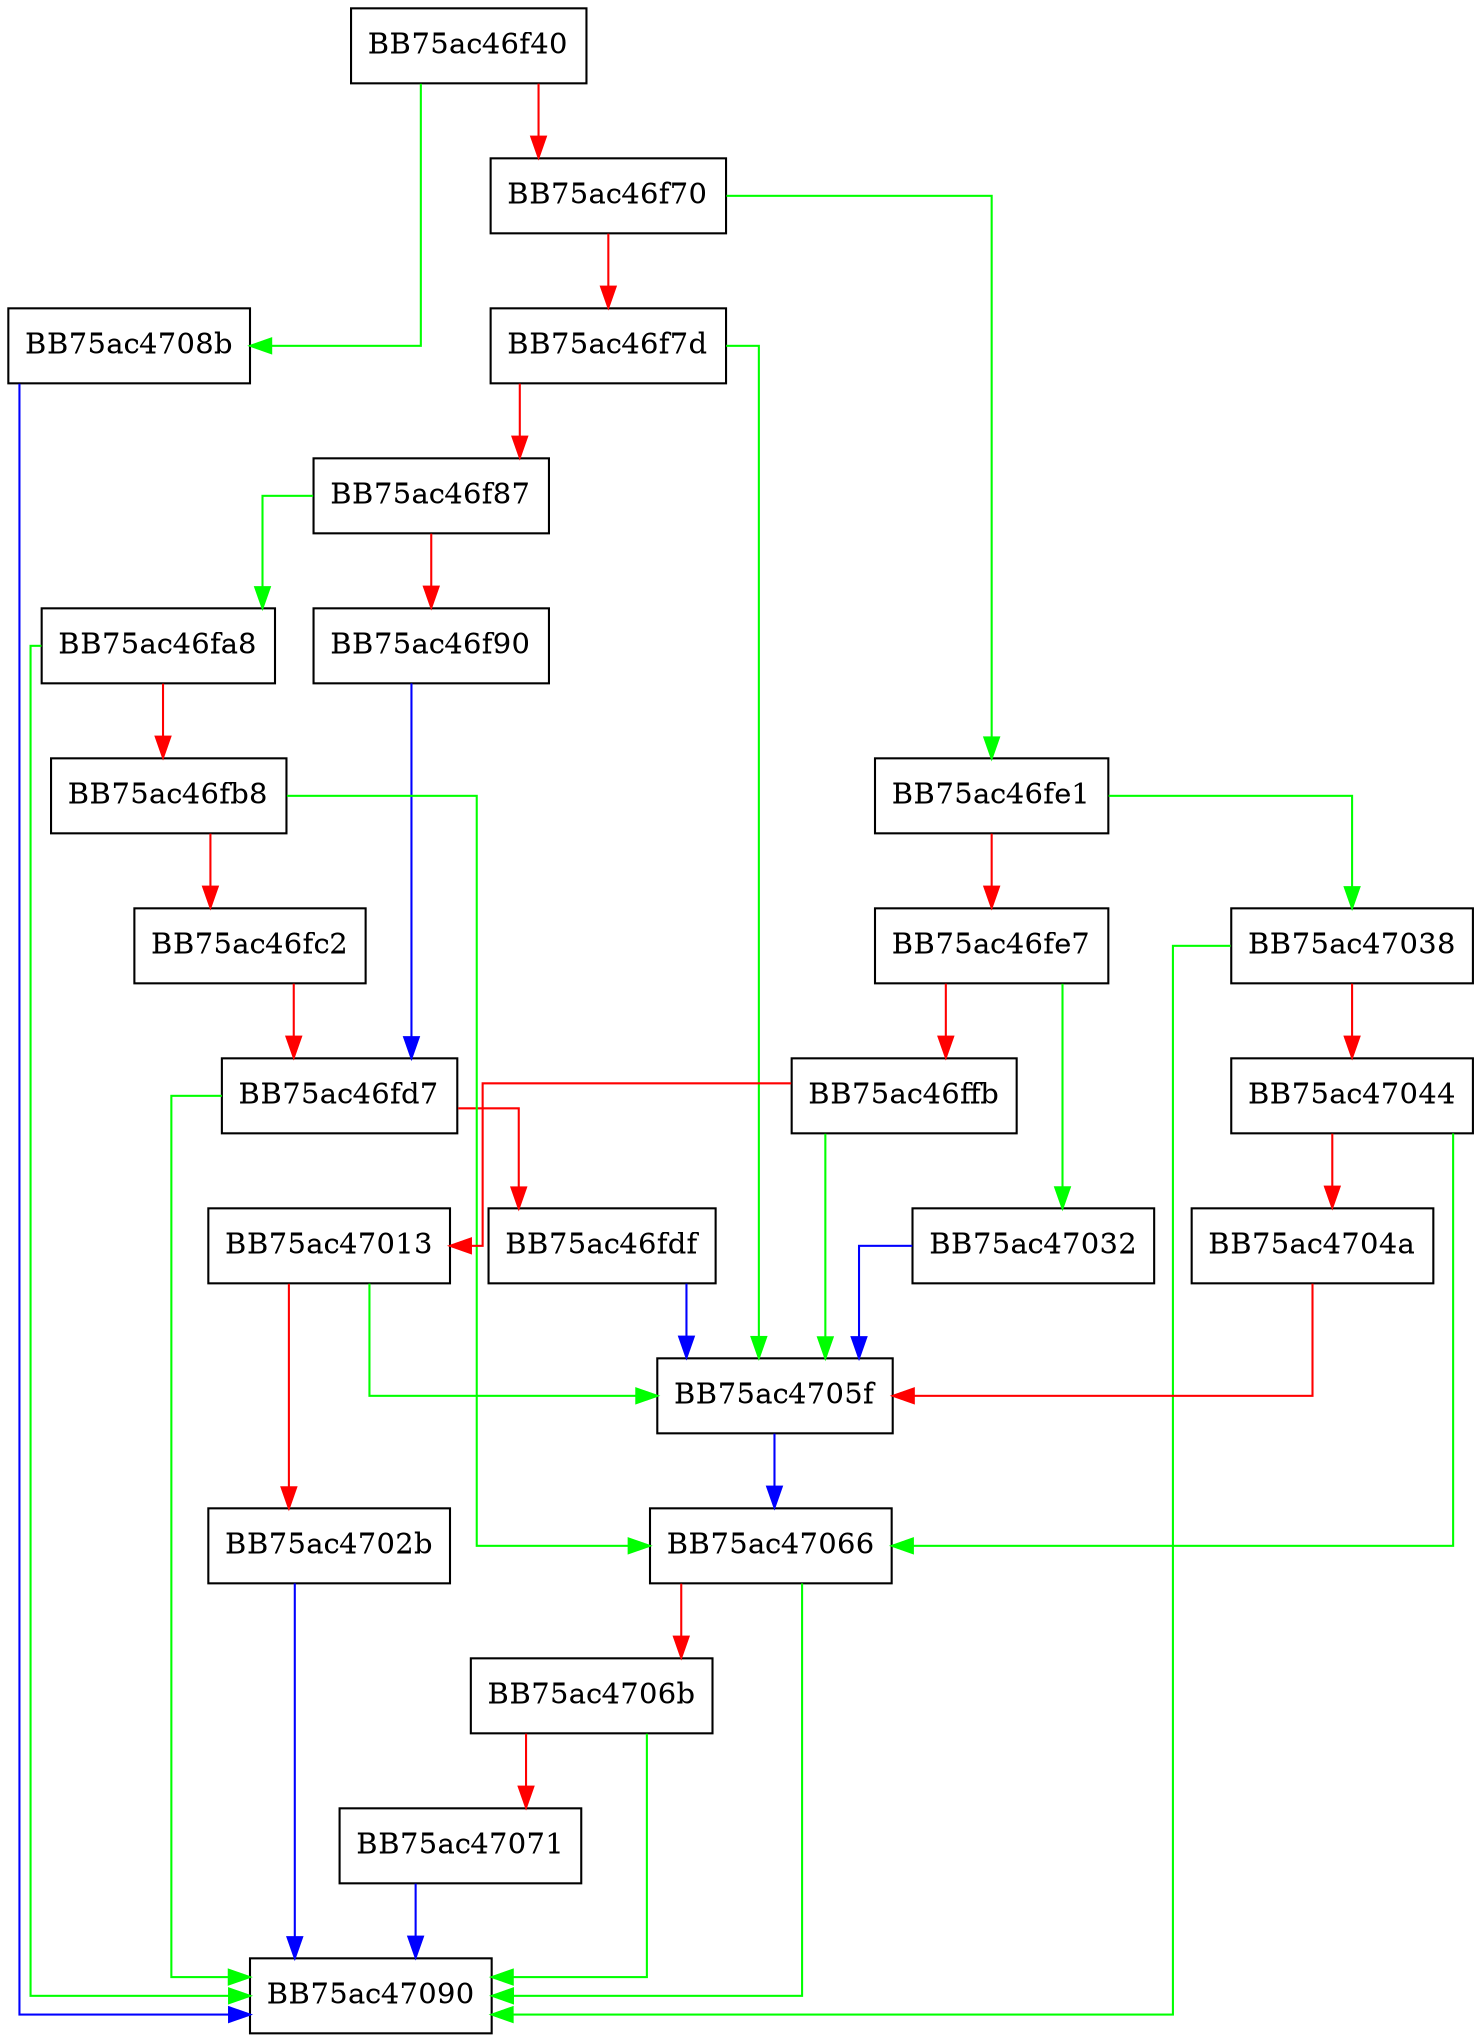 digraph ReadChild {
  node [shape="box"];
  graph [splines=ortho];
  BB75ac46f40 -> BB75ac4708b [color="green"];
  BB75ac46f40 -> BB75ac46f70 [color="red"];
  BB75ac46f70 -> BB75ac46fe1 [color="green"];
  BB75ac46f70 -> BB75ac46f7d [color="red"];
  BB75ac46f7d -> BB75ac4705f [color="green"];
  BB75ac46f7d -> BB75ac46f87 [color="red"];
  BB75ac46f87 -> BB75ac46fa8 [color="green"];
  BB75ac46f87 -> BB75ac46f90 [color="red"];
  BB75ac46f90 -> BB75ac46fd7 [color="blue"];
  BB75ac46fa8 -> BB75ac47090 [color="green"];
  BB75ac46fa8 -> BB75ac46fb8 [color="red"];
  BB75ac46fb8 -> BB75ac47066 [color="green"];
  BB75ac46fb8 -> BB75ac46fc2 [color="red"];
  BB75ac46fc2 -> BB75ac46fd7 [color="red"];
  BB75ac46fd7 -> BB75ac47090 [color="green"];
  BB75ac46fd7 -> BB75ac46fdf [color="red"];
  BB75ac46fdf -> BB75ac4705f [color="blue"];
  BB75ac46fe1 -> BB75ac47038 [color="green"];
  BB75ac46fe1 -> BB75ac46fe7 [color="red"];
  BB75ac46fe7 -> BB75ac47032 [color="green"];
  BB75ac46fe7 -> BB75ac46ffb [color="red"];
  BB75ac46ffb -> BB75ac4705f [color="green"];
  BB75ac46ffb -> BB75ac47013 [color="red"];
  BB75ac47013 -> BB75ac4705f [color="green"];
  BB75ac47013 -> BB75ac4702b [color="red"];
  BB75ac4702b -> BB75ac47090 [color="blue"];
  BB75ac47032 -> BB75ac4705f [color="blue"];
  BB75ac47038 -> BB75ac47090 [color="green"];
  BB75ac47038 -> BB75ac47044 [color="red"];
  BB75ac47044 -> BB75ac47066 [color="green"];
  BB75ac47044 -> BB75ac4704a [color="red"];
  BB75ac4704a -> BB75ac4705f [color="red"];
  BB75ac4705f -> BB75ac47066 [color="blue"];
  BB75ac47066 -> BB75ac47090 [color="green"];
  BB75ac47066 -> BB75ac4706b [color="red"];
  BB75ac4706b -> BB75ac47090 [color="green"];
  BB75ac4706b -> BB75ac47071 [color="red"];
  BB75ac47071 -> BB75ac47090 [color="blue"];
  BB75ac4708b -> BB75ac47090 [color="blue"];
}